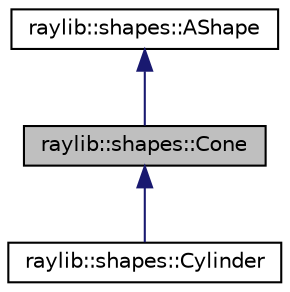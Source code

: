 digraph "raylib::shapes::Cone"
{
 // LATEX_PDF_SIZE
  edge [fontname="Helvetica",fontsize="10",labelfontname="Helvetica",labelfontsize="10"];
  node [fontname="Helvetica",fontsize="10",shape=record];
  Node1 [label="raylib::shapes::Cone",height=0.2,width=0.4,color="black", fillcolor="grey75", style="filled", fontcolor="black",tooltip="3D Cone shape. Can be used as a cylinder when base and top radius are equal (See Cylinder shape)."];
  Node2 -> Node1 [dir="back",color="midnightblue",fontsize="10",style="solid",fontname="Helvetica"];
  Node2 [label="raylib::shapes::AShape",height=0.2,width=0.4,color="black", fillcolor="white", style="filled",URL="$classraylib_1_1shapes_1_1_a_shape.html",tooltip=" "];
  Node1 -> Node3 [dir="back",color="midnightblue",fontsize="10",style="solid",fontname="Helvetica"];
  Node3 [label="raylib::shapes::Cylinder",height=0.2,width=0.4,color="black", fillcolor="white", style="filled",URL="$classraylib_1_1shapes_1_1_cylinder.html",tooltip="3D Cylinder shape, basically just a Cone with the same base and top radius"];
}
